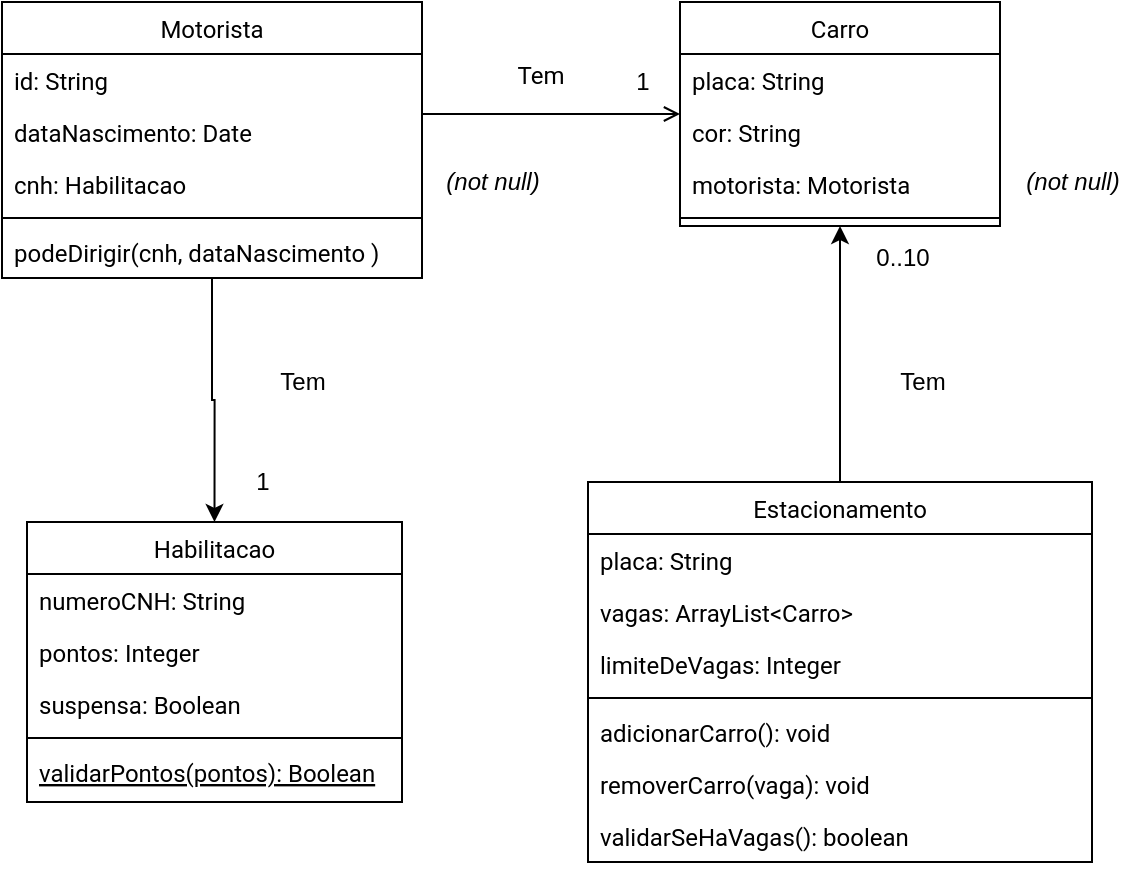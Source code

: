 <mxfile version="13.0.3" type="device"><diagram id="C5RBs43oDa-KdzZeNtuy" name="Page-1"><mxGraphModel dx="1422" dy="852" grid="1" gridSize="10" guides="1" tooltips="1" connect="1" arrows="1" fold="1" page="1" pageScale="1" pageWidth="827" pageHeight="1169" math="0" shadow="0" extFonts="Roboto^https://fonts.googleapis.com/css?family=Roboto"><root><mxCell id="WIyWlLk6GJQsqaUBKTNV-0"/><mxCell id="WIyWlLk6GJQsqaUBKTNV-1" parent="WIyWlLk6GJQsqaUBKTNV-0"/><mxCell id="Gtqro-Su4EJfJuwz3QSn-4" style="edgeStyle=orthogonalEdgeStyle;rounded=0;orthogonalLoop=1;jettySize=auto;html=1;exitX=0.5;exitY=1;exitDx=0;exitDy=0;entryX=0.5;entryY=0;entryDx=0;entryDy=0;" parent="WIyWlLk6GJQsqaUBKTNV-1" source="zkfFHV4jXpPFQw0GAbJ--0" target="zkfFHV4jXpPFQw0GAbJ--6" edge="1"><mxGeometry relative="1" as="geometry"/></mxCell><mxCell id="zkfFHV4jXpPFQw0GAbJ--0" value="Motorista" style="swimlane;fontStyle=0;align=center;verticalAlign=top;childLayout=stackLayout;horizontal=1;startSize=26;horizontalStack=0;resizeParent=1;resizeLast=0;collapsible=1;marginBottom=0;rounded=0;shadow=0;strokeWidth=1;fontFamily=Roboto;FType=g;" parent="WIyWlLk6GJQsqaUBKTNV-1" vertex="1"><mxGeometry x="170" y="120" width="210" height="138" as="geometry"><mxRectangle x="230" y="140" width="160" height="26" as="alternateBounds"/></mxGeometry></mxCell><mxCell id="zkfFHV4jXpPFQw0GAbJ--2" value="id: String" style="text;align=left;verticalAlign=top;spacingLeft=4;spacingRight=4;overflow=hidden;rotatable=0;points=[[0,0.5],[1,0.5]];portConstraint=eastwest;rounded=0;shadow=0;html=0;fontFamily=Roboto;FType=g;" parent="zkfFHV4jXpPFQw0GAbJ--0" vertex="1"><mxGeometry y="26" width="210" height="26" as="geometry"/></mxCell><mxCell id="zkfFHV4jXpPFQw0GAbJ--1" value="dataNascimento: Date" style="text;align=left;verticalAlign=top;spacingLeft=4;spacingRight=4;overflow=hidden;rotatable=0;points=[[0,0.5],[1,0.5]];portConstraint=eastwest;fontFamily=Roboto;FType=g;" parent="zkfFHV4jXpPFQw0GAbJ--0" vertex="1"><mxGeometry y="52" width="210" height="26" as="geometry"/></mxCell><mxCell id="Gtqro-Su4EJfJuwz3QSn-28" value="cnh: Habilitacao" style="text;align=left;verticalAlign=top;spacingLeft=4;spacingRight=4;overflow=hidden;rotatable=0;points=[[0,0.5],[1,0.5]];portConstraint=eastwest;fontFamily=Roboto;FType=g;" parent="zkfFHV4jXpPFQw0GAbJ--0" vertex="1"><mxGeometry y="78" width="210" height="26" as="geometry"/></mxCell><mxCell id="zkfFHV4jXpPFQw0GAbJ--4" value="" style="line;html=1;strokeWidth=1;align=left;verticalAlign=middle;spacingTop=-1;spacingLeft=3;spacingRight=3;rotatable=0;labelPosition=right;points=[];portConstraint=eastwest;fontFamily=Roboto;FType=g;" parent="zkfFHV4jXpPFQw0GAbJ--0" vertex="1"><mxGeometry y="104" width="210" height="8" as="geometry"/></mxCell><mxCell id="zkfFHV4jXpPFQw0GAbJ--5" value="podeDirigir(cnh, dataNascimento )" style="text;align=left;verticalAlign=top;spacingLeft=4;spacingRight=4;overflow=hidden;rotatable=0;points=[[0,0.5],[1,0.5]];portConstraint=eastwest;fontFamily=Roboto;FType=g;" parent="zkfFHV4jXpPFQw0GAbJ--0" vertex="1"><mxGeometry y="112" width="210" height="26" as="geometry"/></mxCell><mxCell id="zkfFHV4jXpPFQw0GAbJ--26" value="" style="endArrow=open;shadow=0;strokeWidth=1;strokeColor=#000000;rounded=0;endFill=1;edgeStyle=elbowEdgeStyle;elbow=vertical;fontFamily=Roboto;FType=g;" parent="WIyWlLk6GJQsqaUBKTNV-1" source="zkfFHV4jXpPFQw0GAbJ--0" target="zkfFHV4jXpPFQw0GAbJ--17" edge="1"><mxGeometry x="0.5" y="41" relative="1" as="geometry"><mxPoint x="380" y="192" as="sourcePoint"/><mxPoint x="540" y="192" as="targetPoint"/><mxPoint x="-40" y="32" as="offset"/></mxGeometry></mxCell><mxCell id="zkfFHV4jXpPFQw0GAbJ--29" value="Tem" style="text;html=1;resizable=0;points=[];;align=center;verticalAlign=middle;labelBackgroundColor=none;rounded=0;shadow=0;strokeWidth=1;fontSize=12;fontFamily=Roboto;FType=g;" parent="zkfFHV4jXpPFQw0GAbJ--26" vertex="1" connectable="0"><mxGeometry x="0.5" y="49" relative="1" as="geometry"><mxPoint x="-38" y="30" as="offset"/></mxGeometry></mxCell><mxCell id="Gtqro-Su4EJfJuwz3QSn-5" value="Tem" style="text;html=1;align=center;verticalAlign=middle;resizable=0;points=[];autosize=1;" parent="WIyWlLk6GJQsqaUBKTNV-1" vertex="1"><mxGeometry x="300" y="300" width="40" height="20" as="geometry"/></mxCell><mxCell id="Gtqro-Su4EJfJuwz3QSn-12" style="edgeStyle=orthogonalEdgeStyle;rounded=0;orthogonalLoop=1;jettySize=auto;html=1;exitX=0.5;exitY=0;exitDx=0;exitDy=0;entryX=0.5;entryY=1;entryDx=0;entryDy=0;" parent="WIyWlLk6GJQsqaUBKTNV-1" source="Gtqro-Su4EJfJuwz3QSn-7" target="zkfFHV4jXpPFQw0GAbJ--17" edge="1"><mxGeometry relative="1" as="geometry"/></mxCell><mxCell id="zkfFHV4jXpPFQw0GAbJ--17" value="Carro" style="swimlane;fontStyle=0;align=center;verticalAlign=top;childLayout=stackLayout;horizontal=1;startSize=26;horizontalStack=0;resizeParent=1;resizeLast=0;collapsible=1;marginBottom=0;rounded=0;shadow=0;strokeWidth=1;fontFamily=Roboto;FType=g;" parent="WIyWlLk6GJQsqaUBKTNV-1" vertex="1"><mxGeometry x="509" y="120" width="160" height="112" as="geometry"><mxRectangle x="508" y="120" width="160" height="26" as="alternateBounds"/></mxGeometry></mxCell><mxCell id="zkfFHV4jXpPFQw0GAbJ--18" value="placa: String" style="text;align=left;verticalAlign=top;spacingLeft=4;spacingRight=4;overflow=hidden;rotatable=0;points=[[0,0.5],[1,0.5]];portConstraint=eastwest;fontFamily=Roboto;FType=g;" parent="zkfFHV4jXpPFQw0GAbJ--17" vertex="1"><mxGeometry y="26" width="160" height="26" as="geometry"/></mxCell><mxCell id="Gtqro-Su4EJfJuwz3QSn-25" value="cor: String" style="text;align=left;verticalAlign=top;spacingLeft=4;spacingRight=4;overflow=hidden;rotatable=0;points=[[0,0.5],[1,0.5]];portConstraint=eastwest;fontFamily=Roboto;FType=g;" parent="zkfFHV4jXpPFQw0GAbJ--17" vertex="1"><mxGeometry y="52" width="160" height="26" as="geometry"/></mxCell><mxCell id="Gtqro-Su4EJfJuwz3QSn-26" value="motorista: Motorista" style="text;align=left;verticalAlign=top;spacingLeft=4;spacingRight=4;overflow=hidden;rotatable=0;points=[[0,0.5],[1,0.5]];portConstraint=eastwest;fontFamily=Roboto;FType=g;" parent="zkfFHV4jXpPFQw0GAbJ--17" vertex="1"><mxGeometry y="78" width="160" height="26" as="geometry"/></mxCell><mxCell id="zkfFHV4jXpPFQw0GAbJ--23" value="" style="line;html=1;strokeWidth=1;align=left;verticalAlign=middle;spacingTop=-1;spacingLeft=3;spacingRight=3;rotatable=0;labelPosition=right;points=[];portConstraint=eastwest;fontFamily=Roboto;FType=g;" parent="zkfFHV4jXpPFQw0GAbJ--17" vertex="1"><mxGeometry y="104" width="160" height="8" as="geometry"/></mxCell><mxCell id="Gtqro-Su4EJfJuwz3QSn-27" value="&lt;i&gt;(not null)&lt;/i&gt;" style="text;html=1;align=center;verticalAlign=middle;resizable=0;points=[];autosize=1;" parent="WIyWlLk6GJQsqaUBKTNV-1" vertex="1"><mxGeometry x="670" y="200" width="70" height="20" as="geometry"/></mxCell><mxCell id="Gtqro-Su4EJfJuwz3QSn-29" value="&lt;i&gt;(not null)&lt;/i&gt;" style="text;html=1;align=center;verticalAlign=middle;resizable=0;points=[];autosize=1;" parent="WIyWlLk6GJQsqaUBKTNV-1" vertex="1"><mxGeometry x="380" y="200" width="70" height="20" as="geometry"/></mxCell><mxCell id="zkfFHV4jXpPFQw0GAbJ--6" value="Habilitacao" style="swimlane;fontStyle=0;align=center;verticalAlign=top;childLayout=stackLayout;horizontal=1;startSize=26;horizontalStack=0;resizeParent=1;resizeLast=0;collapsible=1;marginBottom=0;rounded=0;shadow=0;strokeWidth=1;fontFamily=Roboto;FType=g;" parent="WIyWlLk6GJQsqaUBKTNV-1" vertex="1"><mxGeometry x="182.5" y="380" width="187.5" height="140" as="geometry"><mxRectangle x="130" y="380" width="160" height="26" as="alternateBounds"/></mxGeometry></mxCell><mxCell id="zkfFHV4jXpPFQw0GAbJ--7" value="numeroCNH: String" style="text;align=left;verticalAlign=top;spacingLeft=4;spacingRight=4;overflow=hidden;rotatable=0;points=[[0,0.5],[1,0.5]];portConstraint=eastwest;fontFamily=Roboto;FType=g;" parent="zkfFHV4jXpPFQw0GAbJ--6" vertex="1"><mxGeometry y="26" width="187.5" height="26" as="geometry"/></mxCell><mxCell id="Gtqro-Su4EJfJuwz3QSn-2" value="pontos: Integer" style="text;align=left;verticalAlign=top;spacingLeft=4;spacingRight=4;overflow=hidden;rotatable=0;points=[[0,0.5],[1,0.5]];portConstraint=eastwest;rounded=0;shadow=0;html=0;fontFamily=Roboto;FType=g;" parent="zkfFHV4jXpPFQw0GAbJ--6" vertex="1"><mxGeometry y="52" width="187.5" height="26" as="geometry"/></mxCell><mxCell id="Gtqro-Su4EJfJuwz3QSn-1" value="suspensa: Boolean" style="text;align=left;verticalAlign=top;spacingLeft=4;spacingRight=4;overflow=hidden;rotatable=0;points=[[0,0.5],[1,0.5]];portConstraint=eastwest;rounded=0;shadow=0;html=0;fontFamily=Roboto;FType=g;" parent="zkfFHV4jXpPFQw0GAbJ--6" vertex="1"><mxGeometry y="78" width="187.5" height="26" as="geometry"/></mxCell><mxCell id="zkfFHV4jXpPFQw0GAbJ--9" value="" style="line;html=1;strokeWidth=1;align=left;verticalAlign=middle;spacingTop=-1;spacingLeft=3;spacingRight=3;rotatable=0;labelPosition=right;points=[];portConstraint=eastwest;fontFamily=Roboto;FType=g;" parent="zkfFHV4jXpPFQw0GAbJ--6" vertex="1"><mxGeometry y="104" width="187.5" height="8" as="geometry"/></mxCell><mxCell id="zkfFHV4jXpPFQw0GAbJ--10" value="validarPontos(pontos): Boolean" style="text;align=left;verticalAlign=top;spacingLeft=4;spacingRight=4;overflow=hidden;rotatable=0;points=[[0,0.5],[1,0.5]];portConstraint=eastwest;fontStyle=4;fontFamily=Roboto;FType=g;" parent="zkfFHV4jXpPFQw0GAbJ--6" vertex="1"><mxGeometry y="112" width="187.5" height="26" as="geometry"/></mxCell><mxCell id="Gtqro-Su4EJfJuwz3QSn-30" value="Tem" style="text;html=1;align=center;verticalAlign=middle;resizable=0;points=[];autosize=1;" parent="WIyWlLk6GJQsqaUBKTNV-1" vertex="1"><mxGeometry x="610" y="300" width="40" height="20" as="geometry"/></mxCell><mxCell id="Gtqro-Su4EJfJuwz3QSn-31" value="0..10" style="text;html=1;align=center;verticalAlign=middle;resizable=0;points=[];autosize=1;" parent="WIyWlLk6GJQsqaUBKTNV-1" vertex="1"><mxGeometry x="595" y="238" width="50" height="20" as="geometry"/></mxCell><mxCell id="Gtqro-Su4EJfJuwz3QSn-32" value="1" style="text;html=1;align=center;verticalAlign=middle;resizable=0;points=[];autosize=1;" parent="WIyWlLk6GJQsqaUBKTNV-1" vertex="1"><mxGeometry x="480" y="150" width="20" height="20" as="geometry"/></mxCell><mxCell id="Gtqro-Su4EJfJuwz3QSn-33" value="1" style="text;html=1;align=center;verticalAlign=middle;resizable=0;points=[];autosize=1;" parent="WIyWlLk6GJQsqaUBKTNV-1" vertex="1"><mxGeometry x="290" y="350" width="20" height="20" as="geometry"/></mxCell><mxCell id="Gtqro-Su4EJfJuwz3QSn-7" value="Estacionamento" style="swimlane;fontStyle=0;align=center;verticalAlign=top;childLayout=stackLayout;horizontal=1;startSize=26;horizontalStack=0;resizeParent=1;resizeLast=0;collapsible=1;marginBottom=0;rounded=0;shadow=0;strokeWidth=1;fontFamily=Roboto;FType=g;" parent="WIyWlLk6GJQsqaUBKTNV-1" vertex="1"><mxGeometry x="463" y="360" width="252" height="190" as="geometry"><mxRectangle x="508" y="120" width="160" height="26" as="alternateBounds"/></mxGeometry></mxCell><mxCell id="Gtqro-Su4EJfJuwz3QSn-8" value="placa: String" style="text;align=left;verticalAlign=top;spacingLeft=4;spacingRight=4;overflow=hidden;rotatable=0;points=[[0,0.5],[1,0.5]];portConstraint=eastwest;fontFamily=Roboto;FType=g;" parent="Gtqro-Su4EJfJuwz3QSn-7" vertex="1"><mxGeometry y="26" width="252" height="26" as="geometry"/></mxCell><mxCell id="Gtqro-Su4EJfJuwz3QSn-17" value="vagas: ArrayList&lt;Carro&gt;" style="text;align=left;verticalAlign=top;spacingLeft=4;spacingRight=4;overflow=hidden;rotatable=0;points=[[0,0.5],[1,0.5]];portConstraint=eastwest;fontFamily=Roboto;FType=g;" parent="Gtqro-Su4EJfJuwz3QSn-7" vertex="1"><mxGeometry y="52" width="252" height="26" as="geometry"/></mxCell><mxCell id="Gtqro-Su4EJfJuwz3QSn-18" value="limiteDeVagas: Integer" style="text;align=left;verticalAlign=top;spacingLeft=4;spacingRight=4;overflow=hidden;rotatable=0;points=[[0,0.5],[1,0.5]];portConstraint=eastwest;fontFamily=Roboto;FType=g;" parent="Gtqro-Su4EJfJuwz3QSn-7" vertex="1"><mxGeometry y="78" width="252" height="26" as="geometry"/></mxCell><mxCell id="Gtqro-Su4EJfJuwz3QSn-9" value="" style="line;html=1;strokeWidth=1;align=left;verticalAlign=middle;spacingTop=-1;spacingLeft=3;spacingRight=3;rotatable=0;labelPosition=right;points=[];portConstraint=eastwest;fontFamily=Roboto;FType=g;" parent="Gtqro-Su4EJfJuwz3QSn-7" vertex="1"><mxGeometry y="104" width="252" height="8" as="geometry"/></mxCell><mxCell id="Gtqro-Su4EJfJuwz3QSn-21" value="adicionarCarro(): void" style="text;align=left;verticalAlign=top;spacingLeft=4;spacingRight=4;overflow=hidden;rotatable=0;points=[[0,0.5],[1,0.5]];portConstraint=eastwest;fontFamily=Roboto;FType=g;" parent="Gtqro-Su4EJfJuwz3QSn-7" vertex="1"><mxGeometry y="112" width="252" height="26" as="geometry"/></mxCell><mxCell id="Gtqro-Su4EJfJuwz3QSn-22" value="removerCarro(vaga): void" style="text;align=left;verticalAlign=top;spacingLeft=4;spacingRight=4;overflow=hidden;rotatable=0;points=[[0,0.5],[1,0.5]];portConstraint=eastwest;fontFamily=Roboto;FType=g;" parent="Gtqro-Su4EJfJuwz3QSn-7" vertex="1"><mxGeometry y="138" width="252" height="26" as="geometry"/></mxCell><mxCell id="Gtqro-Su4EJfJuwz3QSn-23" value="validarSeHaVagas(): boolean" style="text;align=left;verticalAlign=top;spacingLeft=4;spacingRight=4;overflow=hidden;rotatable=0;points=[[0,0.5],[1,0.5]];portConstraint=eastwest;fontFamily=Roboto;FType=g;" parent="Gtqro-Su4EJfJuwz3QSn-7" vertex="1"><mxGeometry y="164" width="252" height="26" as="geometry"/></mxCell></root></mxGraphModel></diagram></mxfile>